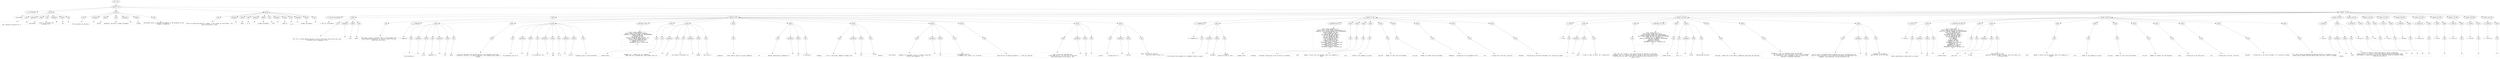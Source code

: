 digraph lpegNode {

node [fontname=Helvetica]
edge [style=dashed]

doc_0 [label="doc - 242"]


doc_0 -> { section_1}
{rank=same; section_1}

section_1 [label="section: 1-14"]


// END RANK doc_0

section_1 -> { header_2 prose_3 prose_4 prose_5 section_6}
{rank=same; header_2 prose_3 prose_4 prose_5 section_6}

header_2 [label="1 : Concordance"]

prose_3 [label="prose"]

prose_4 [label="prose"]

prose_5 [label="prose"]

section_6 [label="section: 15-240"]


// END RANK section_1

header_2 -> leaf_7
leaf_7  [color=Gray,shape=rectangle,fontname=Inconsolata,label="* Concordance"]
// END RANK header_2

prose_3 -> { raw_8 prespace_9 bold_10 raw_11 prespace_12 literal_13 raw_14}
{rank=same; raw_8 prespace_9 bold_10 raw_11 prespace_12 literal_13 raw_14}

raw_8 [label="raw"]

prespace_9 [label="prespace"]

bold_10 [label="bold"]

raw_11 [label="raw"]

prespace_12 [label="prespace"]

literal_13 [label="literal"]

raw_14 [label="raw"]


// END RANK prose_3

raw_8 -> leaf_15
leaf_15  [color=Gray,shape=rectangle,fontname=Inconsolata,label="

  This contains the SQLite for a"]
// END RANK raw_8

prespace_9 -> leaf_16
leaf_16  [color=Gray,shape=rectangle,fontname=Inconsolata,label=" "]
// END RANK prespace_9

bold_10 -> leaf_17
leaf_17  [color=Gray,shape=rectangle,fontname=Inconsolata,label="concordance"]
// END RANK bold_10

raw_11 -> leaf_18
leaf_18  [color=Gray,shape=rectangle,fontname=Inconsolata,label=", which is in essence the
co-product of a"]
// END RANK raw_11

prespace_12 -> leaf_19
leaf_19  [color=Gray,shape=rectangle,fontname=Inconsolata,label=" "]
// END RANK prespace_12

literal_13 -> leaf_20
leaf_20  [color=Gray,shape=rectangle,fontname=Inconsolata,label="Doc"]
// END RANK literal_13

raw_14 -> leaf_21
leaf_21  [color=Gray,shape=rectangle,fontname=Inconsolata,label=".
"]
// END RANK raw_14

prose_4 -> { raw_22 prespace_23 literal_24 raw_25 prespace_26 literal_27 raw_28}
{rank=same; raw_22 prespace_23 literal_24 raw_25 prespace_26 literal_27 raw_28}

raw_22 [label="raw"]

prespace_23 [label="prespace"]

literal_24 [label="literal"]

raw_25 [label="raw"]

prespace_26 [label="prespace"]

literal_27 [label="literal"]

raw_28 [label="raw"]


// END RANK prose_4

raw_22 -> leaf_29
leaf_29  [color=Gray,shape=rectangle,fontname=Inconsolata,label="
This describes two distinct"]
// END RANK raw_22

prespace_23 -> leaf_30
leaf_30  [color=Gray,shape=rectangle,fontname=Inconsolata,label=" "]
// END RANK prespace_23

literal_24 -> leaf_31
leaf_31  [color=Gray,shape=rectangle,fontname=Inconsolata,label="SQLite"]
// END RANK literal_24

raw_25 -> leaf_32
leaf_32  [color=Gray,shape=rectangle,fontname=Inconsolata,label=" databases, one held in common throughout"]
// END RANK raw_25

prespace_26 -> leaf_33
leaf_33  [color=Gray,shape=rectangle,fontname=Inconsolata,label=""]
// END RANK prespace_26

literal_27 -> leaf_34
leaf_34  [color=Gray,shape=rectangle,fontname=Inconsolata,label="bridge"]
// END RANK literal_27

raw_28 -> leaf_35
leaf_35  [color=Gray,shape=rectangle,fontname=Inconsolata,label=" and another which is personal and depends on the documents on the
computer in question.
"]
// END RANK raw_28

prose_5 -> { raw_36 prespace_37 literal_38 raw_39 prespace_40 literal_41 raw_42 prespace_43 literal_44 raw_45 prespace_46 literal_47 raw_48}
{rank=same; raw_36 prespace_37 literal_38 raw_39 prespace_40 literal_41 raw_42 prespace_43 literal_44 raw_45 prespace_46 literal_47 raw_48}

raw_36 [label="raw"]

prespace_37 [label="prespace"]

literal_38 [label="literal"]

raw_39 [label="raw"]

prespace_40 [label="prespace"]

literal_41 [label="literal"]

raw_42 [label="raw"]

prespace_43 [label="prespace"]

literal_44 [label="literal"]

raw_45 [label="raw"]

prespace_46 [label="prespace"]

literal_47 [label="literal"]

raw_48 [label="raw"]


// END RANK prose_5

raw_36 -> leaf_49
leaf_49  [color=Gray,shape=rectangle,fontname=Inconsolata,label="
These are merged and queried in common, so the schema are interleaved.  The
basic distinction is that"]
// END RANK raw_36

prespace_37 -> leaf_50
leaf_50  [color=Gray,shape=rectangle,fontname=Inconsolata,label=" "]
// END RANK prespace_37

literal_38 -> leaf_51
leaf_51  [color=Gray,shape=rectangle,fontname=Inconsolata,label="table"]
// END RANK literal_38

raw_39 -> leaf_52
leaf_52  [color=Gray,shape=rectangle,fontname=Inconsolata,label=" is in"]
// END RANK raw_39

prespace_40 -> leaf_53
leaf_53  [color=Gray,shape=rectangle,fontname=Inconsolata,label=" "]
// END RANK prespace_40

literal_41 -> leaf_54
leaf_54  [color=Gray,shape=rectangle,fontname=Inconsolata,label="bridge.cyclopedia"]
// END RANK literal_41

raw_42 -> leaf_55
leaf_55  [color=Gray,shape=rectangle,fontname=Inconsolata,label=", and"]
// END RANK raw_42

prespace_43 -> leaf_56
leaf_56  [color=Gray,shape=rectangle,fontname=Inconsolata,label=" "]
// END RANK prespace_43

literal_44 -> leaf_57
leaf_57  [color=Gray,shape=rectangle,fontname=Inconsolata,label="table_in"]
// END RANK literal_44

raw_45 -> leaf_58
leaf_58  [color=Gray,shape=rectangle,fontname=Inconsolata,label="
is in"]
// END RANK raw_45

prespace_46 -> leaf_59
leaf_59  [color=Gray,shape=rectangle,fontname=Inconsolata,label=" "]
// END RANK prespace_46

literal_47 -> leaf_60
leaf_60  [color=Gray,shape=rectangle,fontname=Inconsolata,label="bridge.concordance"]
// END RANK literal_47

raw_48 -> leaf_61
leaf_61  [color=Gray,shape=rectangle,fontname=Inconsolata,label=".

"]
// END RANK raw_48

section_6 -> { header_62 prose_63 prose_64 section_65 section_66 section_67 section_68 section_69 section_70 section_71 section_72 section_73 section_74 section_75 section_76 section_77 section_78}
{rank=same; header_62 prose_63 prose_64 section_65 section_66 section_67 section_68 section_69 section_70 section_71 section_72 section_73 section_74 section_75 section_76 section_77 section_78}

header_62 [label="2 : SQL for concordance"]

prose_63 [label="prose"]

prose_64 [label="prose"]

section_65 [label="section: 24-76"]

section_66 [label="section: 77-121"]

section_67 [label="section: 122-162"]

section_68 [label="section: 163-213"]

section_69 [label="section: 214-221"]

section_70 [label="section: 222-224"]

section_71 [label="section: 225-226"]

section_72 [label="section: 227-228"]

section_73 [label="section: 229-230"]

section_74 [label="section: 231-233"]

section_75 [label="section: 234-236"]

section_76 [label="section: 237-238"]

section_77 [label="section: 239-240"]

section_78 [label="section: 241-242"]


// END RANK section_6

header_62 -> leaf_79
leaf_79  [color=Gray,shape=rectangle,fontname=Inconsolata,label="** SQL for concordance"]
// END RANK header_62

prose_63 -> { raw_80 prespace_81 literal_82 raw_83}
{rank=same; raw_80 prespace_81 literal_82 raw_83}

raw_80 [label="raw"]

prespace_81 [label="prespace"]

literal_82 [label="literal"]

raw_83 [label="raw"]


// END RANK prose_63

raw_80 -> leaf_84
leaf_84  [color=Gray,shape=rectangle,fontname=Inconsolata,label="

This file is being handled specially since we lack both transclusion and a way
to handle non-Lua languages in the"]
// END RANK raw_80

prespace_81 -> leaf_85
leaf_85  [color=Gray,shape=rectangle,fontname=Inconsolata,label=" "]
// END RANK prespace_81

literal_82 -> leaf_86
leaf_86  [color=Gray,shape=rectangle,fontname=Inconsolata,label="knit"]
// END RANK literal_82

raw_83 -> leaf_87
leaf_87  [color=Gray,shape=rectangle,fontname=Inconsolata,label=" phase.
"]
// END RANK raw_83

prose_64 -> { raw_88}
{rank=same; raw_88}

raw_88 [label="raw"]


// END RANK prose_64

raw_88 -> leaf_89
leaf_89  [color=Gray,shape=rectangle,fontname=Inconsolata,label="
The luajit script to translate this to [[concordance.orb]
[@concordance/concordance]] is found at [[sql-strip.lua]
[@/etc/sql-strip.lua]].
"]
// END RANK raw_88

section_65 -> { header_90 prose_91 prose_92 prose_93 codeblock_94 prose_95 prose_96 prose_97 prose_98 prose_99 prose_100 prose_101 prose_102 prose_103}
{rank=same; header_90 prose_91 prose_92 prose_93 codeblock_94 prose_95 prose_96 prose_97 prose_98 prose_99 prose_100 prose_101 prose_102 prose_103}

header_90 [label="3 : codepoint"]

prose_91 [label="prose"]

prose_92 [label="prose"]

prose_93 [label="prose"]

codeblock_94 [label="code block 35-48"]

prose_95 [label="prose"]

prose_96 [label="prose"]

prose_97 [label="prose"]

prose_98 [label="prose"]

prose_99 [label="prose"]

prose_100 [label="prose"]

prose_101 [label="prose"]

prose_102 [label="prose"]

prose_103 [label="prose"]


// END RANK section_65

header_90 -> leaf_104
leaf_104  [color=Gray,shape=rectangle,fontname=Inconsolata,label="*** codepoint"]
// END RANK header_90

prose_91 -> { raw_105 prespace_106 literal_107 raw_108 prespace_109 literal_110 raw_111}
{rank=same; raw_105 prespace_106 literal_107 raw_108 prespace_109 literal_110 raw_111}

raw_105 [label="raw"]

prespace_106 [label="prespace"]

literal_107 [label="literal"]

raw_108 [label="raw"]

prespace_109 [label="prespace"]

literal_110 [label="literal"]

raw_111 [label="raw"]


// END RANK prose_91

raw_105 -> leaf_112
leaf_112  [color=Gray,shape=rectangle,fontname=Inconsolata,label="

This decribes an"]
// END RANK raw_105

prespace_106 -> leaf_113
leaf_113  [color=Gray,shape=rectangle,fontname=Inconsolata,label=" "]
// END RANK prespace_106

literal_107 -> leaf_114
leaf_114  [color=Gray,shape=rectangle,fontname=Inconsolata,label="ortho"]
// END RANK literal_107

raw_108 -> leaf_115
leaf_115  [color=Gray,shape=rectangle,fontname=Inconsolata,label=" codepoint in"]
// END RANK raw_108

prespace_109 -> leaf_116
leaf_116  [color=Gray,shape=rectangle,fontname=Inconsolata,label=" "]
// END RANK prespace_109

literal_110 -> leaf_117
leaf_117  [color=Gray,shape=rectangle,fontname=Inconsolata,label="utf"]
// END RANK literal_110

raw_111 -> leaf_118
leaf_118  [color=Gray,shape=rectangle,fontname=Inconsolata,label=" space.
"]
// END RANK raw_111

prose_92 -> { raw_119}
{rank=same; raw_119}

raw_119 [label="raw"]


// END RANK prose_92

raw_119 -> leaf_120
leaf_120  [color=Gray,shape=rectangle,fontname=Inconsolata,label="
Since this descends from Unicode and will stay compatible with that,
it defines a version, so a given codepoint is not unique except within a
version.
"]
// END RANK raw_119

prose_93 -> { raw_121 prespace_122 literal_123 raw_124 prespace_125 literal_126 raw_127 prespace_128 literal_129 raw_130}
{rank=same; raw_121 prespace_122 literal_123 raw_124 prespace_125 literal_126 raw_127 prespace_128 literal_129 raw_130}

raw_121 [label="raw"]

prespace_122 [label="prespace"]

literal_123 [label="literal"]

raw_124 [label="raw"]

prespace_125 [label="prespace"]

literal_126 [label="literal"]

raw_127 [label="raw"]

prespace_128 [label="prespace"]

literal_129 [label="literal"]

raw_130 [label="raw"]


// END RANK prose_93

raw_121 -> leaf_131
leaf_131  [color=Gray,shape=rectangle,fontname=Inconsolata,label="
Orb documents will be in"]
// END RANK raw_121

prespace_122 -> leaf_132
leaf_132  [color=Gray,shape=rectangle,fontname=Inconsolata,label=" "]
// END RANK prespace_122

literal_123 -> leaf_133
leaf_133  [color=Gray,shape=rectangle,fontname=Inconsolata,label="utf"]
// END RANK literal_123

raw_124 -> leaf_134
leaf_134  [color=Gray,shape=rectangle,fontname=Inconsolata,label=", no exceptions, but"]
// END RANK raw_124

prespace_125 -> leaf_135
leaf_135  [color=Gray,shape=rectangle,fontname=Inconsolata,label=" "]
// END RANK prespace_125

literal_126 -> leaf_136
leaf_136  [color=Gray,shape=rectangle,fontname=Inconsolata,label="ggg"]
// END RANK literal_126

raw_127 -> leaf_137
leaf_137  [color=Gray,shape=rectangle,fontname=Inconsolata,label=" is in"]
// END RANK raw_127

prespace_128 -> leaf_138
leaf_138  [color=Gray,shape=rectangle,fontname=Inconsolata,label=" "]
// END RANK prespace_128

literal_129 -> leaf_139
leaf_139  [color=Gray,shape=rectangle,fontname=Inconsolata,label="Latin-1"]
// END RANK literal_129

raw_130 -> leaf_140
leaf_140  [color=Gray,shape=rectangle,fontname=Inconsolata,label="
encoding, which is quite different.
"]
// END RANK raw_130

codeblock_94 -> leaf_141
leaf_141  [color=Gray,shape=rectangle,fontname=Inconsolata,label="local create_codepoint = [[
CREATE TABLE IF NOT EXISTS codepoint (
   codepoint_id INTEGER PRIMARY KEY AUTOINCREMENT,
   codevalue NOT NULL,
   utf INTEGER default 1,
   category STRING NOT NULL DEFAULT 'utf',
   version STRING UNIQUE NOT NULL,
   destription STRING NOT NULL,
   FOREIGN KEY version
      REFERENCES versin (version_ID)
);
]]"]
// END RANK codeblock_94

prose_95 -> { raw_142}
{rank=same; raw_142}

raw_142 [label="raw"]


// END RANK prose_95

raw_142 -> leaf_143
leaf_143  [color=Gray,shape=rectangle,fontname=Inconsolata,label="
- Schema fields :
"]
// END RANK raw_142

prose_96 -> { raw_144 prespace_145 literal_146 raw_147 prespace_148 literal_149 raw_150}
{rank=same; raw_144 prespace_145 literal_146 raw_147 prespace_148 literal_149 raw_150}

raw_144 [label="raw"]

prespace_145 [label="prespace"]

literal_146 [label="literal"]

raw_147 [label="raw"]

prespace_148 [label="prespace"]

literal_149 [label="literal"]

raw_150 [label="raw"]


// END RANK prose_96

raw_144 -> leaf_151
leaf_151  [color=Gray,shape=rectangle,fontname=Inconsolata,label="
   - codepoint_id :  Primary key for codepoint.
                     Note that this includes more code schemes than just
                    "]
// END RANK raw_144

prespace_145 -> leaf_152
leaf_152  [color=Gray,shape=rectangle,fontname=Inconsolata,label=" "]
// END RANK prespace_145

literal_146 -> leaf_153
leaf_153  [color=Gray,shape=rectangle,fontname=Inconsolata,label="utf"]
// END RANK literal_146

raw_147 -> leaf_154
leaf_154  [color=Gray,shape=rectangle,fontname=Inconsolata,label=", we intend to represent e.g."]
// END RANK raw_147

prespace_148 -> leaf_155
leaf_155  [color=Gray,shape=rectangle,fontname=Inconsolata,label=" "]
// END RANK prespace_148

literal_149 -> leaf_156
leaf_156  [color=Gray,shape=rectangle,fontname=Inconsolata,label="EBCDIC"]
// END RANK literal_149

raw_150 -> leaf_157
leaf_157  [color=Gray,shape=rectangle,fontname=Inconsolata,label=" and =Latin-1.
"]
// END RANK raw_150

prose_97 -> { raw_158}
{rank=same; raw_158}

raw_158 [label="raw"]


// END RANK prose_97

raw_158 -> leaf_159
leaf_159  [color=Gray,shape=rectangle,fontname=Inconsolata,label="
   - codevalue    :  Exact numeric value of a given codepoint.
"]
// END RANK raw_158

prose_98 -> { raw_160 prespace_161 literal_162 raw_163}
{rank=same; raw_160 prespace_161 literal_162 raw_163}

raw_160 [label="raw"]

prespace_161 [label="prespace"]

literal_162 [label="literal"]

raw_163 [label="raw"]


// END RANK prose_98

raw_160 -> leaf_164
leaf_164  [color=Gray,shape=rectangle,fontname=Inconsolata,label="
   - utf          :  Boolean identifying a codepoint as"]
// END RANK raw_160

prespace_161 -> leaf_165
leaf_165  [color=Gray,shape=rectangle,fontname=Inconsolata,label=" "]
// END RANK prespace_161

literal_162 -> leaf_166
leaf_166  [color=Gray,shape=rectangle,fontname=Inconsolata,label="utf"]
// END RANK literal_162

raw_163 -> leaf_167
leaf_167  [color=Gray,shape=rectangle,fontname=Inconsolata,label=" or otherwise.
"]
// END RANK raw_163

prose_99 -> { raw_168 prespace_169 literal_170 raw_171}
{rank=same; raw_168 prespace_169 literal_170 raw_171}

raw_168 [label="raw"]

prespace_169 [label="prespace"]

literal_170 [label="literal"]

raw_171 [label="raw"]


// END RANK prose_99

raw_168 -> leaf_172
leaf_172  [color=Gray,shape=rectangle,fontname=Inconsolata,label="
   - category     :  This is the actual codepoint category and"]
// END RANK raw_168

prespace_169 -> leaf_173
leaf_173  [color=Gray,shape=rectangle,fontname=Inconsolata,label=" "]
// END RANK prespace_169

literal_170 -> leaf_174
leaf_174  [color=Gray,shape=rectangle,fontname=Inconsolata,label="utf"]
// END RANK literal_170

raw_171 -> leaf_175
leaf_175  [color=Gray,shape=rectangle,fontname=Inconsolata,label=" is the
                     default.
"]
// END RANK raw_171

prose_100 -> { raw_176 prespace_177 literal_178 raw_179}
{rank=same; raw_176 prespace_177 literal_178 raw_179}

raw_176 [label="raw"]

prespace_177 [label="prespace"]

literal_178 [label="literal"]

raw_179 [label="raw"]


// END RANK prose_100

raw_176 -> leaf_180
leaf_180  [color=Gray,shape=rectangle,fontname=Inconsolata,label="
   - description  :  Somewhat of a misnomer, this is a unique string that
                     defines the codepoint.  In"]
// END RANK raw_176

prespace_177 -> leaf_181
leaf_181  [color=Gray,shape=rectangle,fontname=Inconsolata,label=" "]
// END RANK prespace_177

literal_178 -> leaf_182
leaf_182  [color=Gray,shape=rectangle,fontname=Inconsolata,label="utf"]
// END RANK literal_178

raw_179 -> leaf_183
leaf_183  [color=Gray,shape=rectangle,fontname=Inconsolata,label=" an example would be
                     «∞ INFINITY utf: U+221E, utf: E2 88 9E».
"]
// END RANK raw_179

prose_101 -> { raw_184}
{rank=same; raw_184}

raw_184 [label="raw"]


// END RANK prose_101

raw_184 -> leaf_185
leaf_185  [color=Gray,shape=rectangle,fontname=Inconsolata,label="
                     Note the use of double guillemets: «», they are required.
"]
// END RANK raw_184

prose_102 -> { raw_186 prespace_187 literal_188 raw_189}
{rank=same; raw_186 prespace_187 literal_188 raw_189}

raw_186 [label="raw"]

prespace_187 [label="prespace"]

literal_188 [label="literal"]

raw_189 [label="raw"]


// END RANK prose_102

raw_186 -> leaf_190
leaf_190  [color=Gray,shape=rectangle,fontname=Inconsolata,label="
                     Latin-1 would say something like
                     «¬ NOT SIGN Latin-1: etc» but the not sign and
                     description would all be Latin-1, not"]
// END RANK raw_186

prespace_187 -> leaf_191
leaf_191  [color=Gray,shape=rectangle,fontname=Inconsolata,label=" "]
// END RANK prespace_187

literal_188 -> leaf_192
leaf_192  [color=Gray,shape=rectangle,fontname=Inconsolata,label="utf"]
// END RANK literal_188

raw_189 -> leaf_193
leaf_193  [color=Gray,shape=rectangle,fontname=Inconsolata,label=".
"]
// END RANK raw_189

prose_103 -> { raw_194 prespace_195 literal_196 raw_197}
{rank=same; raw_194 prespace_195 literal_196 raw_197}

raw_194 [label="raw"]

prespace_195 [label="prespace"]

literal_196 [label="literal"]

raw_197 [label="raw"]


// END RANK prose_103

raw_194 -> leaf_198
leaf_198  [color=Gray,shape=rectangle,fontname=Inconsolata,label="
   - version      :  Foreign key to a"]
// END RANK raw_194

prespace_195 -> leaf_199
leaf_199  [color=Gray,shape=rectangle,fontname=Inconsolata,label=" "]
// END RANK prespace_195

literal_196 -> leaf_200
leaf_200  [color=Gray,shape=rectangle,fontname=Inconsolata,label="version"]
// END RANK literal_196

raw_197 -> leaf_201
leaf_201  [color=Gray,shape=rectangle,fontname=Inconsolata,label=" table. Not sure we actually
                     need this come to think of it.

"]
// END RANK raw_197

section_66 -> { header_202 prose_203 codeblock_204 prose_205 prose_206 prose_207 prose_208 prose_209 prose_210 prose_211 prose_212 prose_213}
{rank=same; header_202 prose_203 codeblock_204 prose_205 prose_206 prose_207 prose_208 prose_209 prose_210 prose_211 prose_212 prose_213}

header_202 [label="3 : codepoint_in"]

prose_203 [label="prose"]

codeblock_204 [label="code block 82-101"]

prose_205 [label="prose"]

prose_206 [label="prose"]

prose_207 [label="prose"]

prose_208 [label="prose"]

prose_209 [label="prose"]

prose_210 [label="prose"]

prose_211 [label="prose"]

prose_212 [label="prose"]

prose_213 [label="prose"]


// END RANK section_66

header_202 -> leaf_214
leaf_214  [color=Gray,shape=rectangle,fontname=Inconsolata,label="*** codepoint_in"]
// END RANK header_202

prose_203 -> { raw_215 prespace_216 literal_217 raw_218}
{rank=same; raw_215 prespace_216 literal_217 raw_218}

raw_215 [label="raw"]

prespace_216 [label="prespace"]

literal_217 [label="literal"]

raw_218 [label="raw"]


// END RANK prose_203

raw_215 -> leaf_219
leaf_219  [color=Gray,shape=rectangle,fontname=Inconsolata,label="

This defines the placement of a codepoint within a single"]
// END RANK raw_215

prespace_216 -> leaf_220
leaf_220  [color=Gray,shape=rectangle,fontname=Inconsolata,label=" "]
// END RANK prespace_216

literal_217 -> leaf_221
leaf_221  [color=Gray,shape=rectangle,fontname=Inconsolata,label="document"]
// END RANK literal_217

raw_218 -> leaf_222
leaf_222  [color=Gray,shape=rectangle,fontname=Inconsolata,label=", another
table we'll get to later.
"]
// END RANK raw_218

codeblock_204 -> leaf_223
leaf_223  [color=Gray,shape=rectangle,fontname=Inconsolata,label="local create_codepoint = [[
CREATE TABLE IF NOT EXISTS codepoint_in (
   codepoint_in_id INTEGER PRIMARY KEY AUTOINCREMENT,
   document UNIQUE, NOT NULL,
   disp INTEGER NOT NULL,
   wid INTEGER NOT NULL DEFAULT 1,
   line_num INTEGER NOT NULL,
   col_num INTEGER NOT NULL,
   codepoint INTEGER NOT NULL,
   doc INTEGER NOT NULL,
   document INTEGER NOT NULL,
   FOREIGN KEY codepoint
      REFERENCES codepoint (codepoint_id),
   FOREIGN KEY document
      REFERENCES document (document_id),
   FOREIGN KEY document
      REFERENCES document (document_id),
]]"]
// END RANK codeblock_204

prose_205 -> { raw_224}
{rank=same; raw_224}

raw_224 [label="raw"]


// END RANK prose_205

raw_224 -> leaf_225
leaf_225  [color=Gray,shape=rectangle,fontname=Inconsolata,label="
- Schema fields
"]
// END RANK raw_224

prose_206 -> { raw_226}
{rank=same; raw_226}

raw_226 [label="raw"]


// END RANK prose_206

raw_226 -> leaf_227
leaf_227  [color=Gray,shape=rectangle,fontname=Inconsolata,label="
   - document  :  Doccument foreign key to one version of a document.
"]
// END RANK raw_226

prose_207 -> { raw_228}
{rank=same; raw_228}

raw_228 [label="raw"]


// END RANK prose_207

raw_228 -> leaf_229
leaf_229  [color=Gray,shape=rectangle,fontname=Inconsolata,label="
   - disp      :  Number of bytes into the document where the codepoint is
                  found.
"]
// END RANK raw_228

prose_208 -> { raw_230}
{rank=same; raw_230}

raw_230 [label="raw"]


// END RANK prose_208

raw_230 -> leaf_231
leaf_231  [color=Gray,shape=rectangle,fontname=Inconsolata,label="
   - wid       :  Width of the codepoint in bytes.
"]
// END RANK raw_230

prose_209 -> { raw_232}
{rank=same; raw_232}

raw_232 [label="raw"]


// END RANK prose_209

raw_232 -> leaf_233
leaf_233  [color=Gray,shape=rectangle,fontname=Inconsolata,label="
   - line_num  :  Number of lines into the document.
"]
// END RANK raw_232

prose_210 -> { raw_234}
{rank=same; raw_234}

raw_234 [label="raw"]


// END RANK prose_210

raw_234 -> leaf_235
leaf_235  [color=Gray,shape=rectangle,fontname=Inconsolata,label="
   - col_num   :  Number of columns into the document.
"]
// END RANK raw_234

prose_211 -> { raw_236}
{rank=same; raw_236}

raw_236 [label="raw"]


// END RANK prose_211

raw_236 -> leaf_237
leaf_237  [color=Gray,shape=rectangle,fontname=Inconsolata,label="
   - codepoint :  Foreign key to the codepoint entry.
"]
// END RANK raw_236

prose_212 -> { raw_238}
{rank=same; raw_238}

raw_238 [label="raw"]


// END RANK prose_212

raw_238 -> leaf_239
leaf_239  [color=Gray,shape=rectangle,fontname=Inconsolata,label="
   - doc       :  Foreign key to the doc (revision).
"]
// END RANK raw_238

prose_213 -> { raw_240}
{rank=same; raw_240}

raw_240 [label="raw"]


// END RANK prose_213

raw_240 -> leaf_241
leaf_241  [color=Gray,shape=rectangle,fontname=Inconsolata,label="
   - document  :  Foreign key to the entire document, all revisions included.
"]
// END RANK raw_240

section_67 -> { header_242 prose_243 prose_244 codeblock_245 prose_246 prose_247 prose_248 prose_249 prose_250}
{rank=same; header_242 prose_243 prose_244 codeblock_245 prose_246 prose_247 prose_248 prose_249 prose_250}

header_242 [label="3 : word"]

prose_243 [label="prose"]

prose_244 [label="prose"]

codeblock_245 [label="code block 131-143"]

prose_246 [label="prose"]

prose_247 [label="prose"]

prose_248 [label="prose"]

prose_249 [label="prose"]

prose_250 [label="prose"]


// END RANK section_67

header_242 -> leaf_251
leaf_251  [color=Gray,shape=rectangle,fontname=Inconsolata,label="*** word"]
// END RANK header_242

prose_243 -> { raw_252 prespace_253 literal_254 raw_255}
{rank=same; raw_252 prespace_253 literal_254 raw_255}

raw_252 [label="raw"]

prespace_253 [label="prespace"]

literal_254 [label="literal"]

raw_255 [label="raw"]


// END RANK prose_243

raw_252 -> leaf_256
leaf_256  [color=Gray,shape=rectangle,fontname=Inconsolata,label="

A"]
// END RANK raw_252

prespace_253 -> leaf_257
leaf_257  [color=Gray,shape=rectangle,fontname=Inconsolata,label=" "]
// END RANK prespace_253

literal_254 -> leaf_258
leaf_258  [color=Gray,shape=rectangle,fontname=Inconsolata,label="word"]
// END RANK literal_254

raw_255 -> leaf_259
leaf_259  [color=Gray,shape=rectangle,fontname=Inconsolata,label=" is what is says, an entry for a single word.
"]
// END RANK raw_255

prose_244 -> { raw_260}
{rank=same; raw_260}

raw_260 [label="raw"]


// END RANK prose_244

raw_260 -> leaf_261
leaf_261  [color=Gray,shape=rectangle,fontname=Inconsolata,label="
Note that this concept is very much differently defined for different
languages, but it's coherent and modular enough to work with them smoothly,
granting that the name itself will be inaccurate when considering, say,
Semitic roots.
"]
// END RANK raw_260

codeblock_245 -> leaf_262
leaf_262  [color=Gray,shape=rectangle,fontname=Inconsolata,label="local create_word = [[
CREATE TABLE IF NOT EXISTS word (
   word_id INTEGER PRIMARY KEY AUTOINCREMENT,
   word STRING UNIQUE NOT NULL ON CONFLICT DO NOTHING,
   -- JSON array of codepoint_ids
   spelling BLOB NOT NULL ON CONFLICT DO NOTHING,
   thesaurus INTEGER,
   FOREIGN KEY thesaurus
      REFERENCES thesaurus (thesaurus_id)
);
]]"]
// END RANK codeblock_245

prose_246 -> { raw_263}
{rank=same; raw_263}

raw_263 [label="raw"]


// END RANK prose_246

raw_263 -> leaf_264
leaf_264  [color=Gray,shape=rectangle,fontname=Inconsolata,label="
- Schema fields
"]
// END RANK raw_263

prose_247 -> { raw_265 prespace_266 bold_267 raw_268}
{rank=same; raw_265 prespace_266 bold_267 raw_268}

raw_265 [label="raw"]

prespace_266 [label="prespace"]

bold_267 [label="bold"]

raw_268 [label="raw"]


// END RANK prose_247

raw_265 -> leaf_269
leaf_269  [color=Gray,shape=rectangle,fontname=Inconsolata,label="
   - word : A"]
// END RANK raw_265

prespace_266 -> leaf_270
leaf_270  [color=Gray,shape=rectangle,fontname=Inconsolata,label=" "]
// END RANK prespace_266

bold_267 -> leaf_271
leaf_271  [color=Gray,shape=rectangle,fontname=Inconsolata,label="string"]
// END RANK bold_267

raw_268 -> leaf_272
leaf_272  [color=Gray,shape=rectangle,fontname=Inconsolata,label=" representing the word.
"]
// END RANK raw_268

prose_248 -> { raw_273}
{rank=same; raw_273}

raw_273 [label="raw"]


// END RANK prose_248

raw_273 -> leaf_274
leaf_274  [color=Gray,shape=rectangle,fontname=Inconsolata,label="
   - spelling : JSON array of the numeric codepoints specifying the spelling.
"]
// END RANK raw_273

prose_249 -> { raw_275}
{rank=same; raw_275}

raw_275 [label="raw"]


// END RANK prose_249

raw_275 -> leaf_276
leaf_276  [color=Gray,shape=rectangle,fontname=Inconsolata,label="
   - thesaurus :  Key to a thesaurus entry for the word.
                  The thesaurus will have dictionary fields and is intended
                  for translation across languages as well as within them.
                  Basically a personal wiktionary.

"]
// END RANK raw_275

prose_250 -> { raw_277 prespace_278 literal_279 raw_280}
{rank=same; raw_277 prespace_278 literal_279 raw_280}

raw_277 [label="raw"]

prespace_278 [label="prespace"]

literal_279 [label="literal"]

raw_280 [label="raw"]


// END RANK prose_250

raw_277 -> leaf_281
leaf_281  [color=Gray,shape=rectangle,fontname=Inconsolata,label="
word is fairly straightforward to populate as we go, although the exact
rules for what constitutes a word and what punctuation and whitespace vary
somewhat, the differences are well defined by the"]
// END RANK raw_277

prespace_278 -> leaf_282
leaf_282  [color=Gray,shape=rectangle,fontname=Inconsolata,label=" "]
// END RANK prespace_278

literal_279 -> leaf_283
leaf_283  [color=Gray,shape=rectangle,fontname=Inconsolata,label="utf"]
// END RANK literal_279

raw_280 -> leaf_284
leaf_284  [color=Gray,shape=rectangle,fontname=Inconsolata,label=" standard, wo we merely
 aad new ones as we find them.

"]
// END RANK raw_280

section_68 -> { header_285 prose_286 codeblock_287 prose_288 prose_289 prose_290 prose_291 prose_292 prose_293 prose_294 prose_295 prose_296 prose_297}
{rank=same; header_285 prose_286 codeblock_287 prose_288 prose_289 prose_290 prose_291 prose_292 prose_293 prose_294 prose_295 prose_296 prose_297}

header_285 [label="3 : word_in"]

prose_286 [label="prose"]

codeblock_287 [label="code block 167-186"]

prose_288 [label="prose"]

prose_289 [label="prose"]

prose_290 [label="prose"]

prose_291 [label="prose"]

prose_292 [label="prose"]

prose_293 [label="prose"]

prose_294 [label="prose"]

prose_295 [label="prose"]

prose_296 [label="prose"]

prose_297 [label="prose"]


// END RANK section_68

header_285 -> leaf_298
leaf_298  [color=Gray,shape=rectangle,fontname=Inconsolata,label="*** word_in"]
// END RANK header_285

prose_286 -> { raw_299 prespace_300 literal_301 raw_302}
{rank=same; raw_299 prespace_300 literal_301 raw_302}

raw_299 [label="raw"]

prespace_300 [label="prespace"]

literal_301 [label="literal"]

raw_302 [label="raw"]


// END RANK prose_286

raw_299 -> leaf_303
leaf_303  [color=Gray,shape=rectangle,fontname=Inconsolata,label="

Table representing a single word in a given"]
// END RANK raw_299

prespace_300 -> leaf_304
leaf_304  [color=Gray,shape=rectangle,fontname=Inconsolata,label=" "]
// END RANK prespace_300

literal_301 -> leaf_305
leaf_305  [color=Gray,shape=rectangle,fontname=Inconsolata,label="Doc"]
// END RANK literal_301

raw_302 -> leaf_306
leaf_306  [color=Gray,shape=rectangle,fontname=Inconsolata,label=".
"]
// END RANK raw_302

codeblock_287 -> leaf_307
leaf_307  [color=Gray,shape=rectangle,fontname=Inconsolata,label="local create_word = [[
CREATE TABLE IF NOT EXISTS word_in (
   word_in_id INTEGER PRIMARY KEY AUTOINCREMENT,
   word_repr STRING NOT NULL,
   disp INTEGER NOT NULL,
   wid INTEGER NOT NULL DEFAULT 1,
   line_num INTEGER NOT NULL,
   col_num INTEGER NOT NULL,
   word INTEGER,
   doc INTEGER,
   document INTEGER,
   FOREIGN KEY word
      REFERENCES word (word_id),
   FOREIGN KEY doc
      REFERENCE doc (doc_id)
   FOREIGN KEY document
      REFERENCES document (document_id),
]]"]
// END RANK codeblock_287

prose_288 -> { raw_308}
{rank=same; raw_308}

raw_308 [label="raw"]


// END RANK prose_288

raw_308 -> leaf_309
leaf_309  [color=Gray,shape=rectangle,fontname=Inconsolata,label="
- Schema fields
"]
// END RANK raw_308

prose_289 -> { raw_310 prespace_311 bold_312 raw_313}
{rank=same; raw_310 prespace_311 bold_312 raw_313}

raw_310 [label="raw"]

prespace_311 [label="prespace"]

bold_312 [label="bold"]

raw_313 [label="raw"]


// END RANK prose_289

raw_310 -> leaf_314
leaf_314  [color=Gray,shape=rectangle,fontname=Inconsolata,label="
   - word_repr :  A"]
// END RANK raw_310

prespace_311 -> leaf_315
leaf_315  [color=Gray,shape=rectangle,fontname=Inconsolata,label=" "]
// END RANK prespace_311

bold_312 -> leaf_316
leaf_316  [color=Gray,shape=rectangle,fontname=Inconsolata,label="string"]
// END RANK bold_312

raw_313 -> leaf_317
leaf_317  [color=Gray,shape=rectangle,fontname=Inconsolata,label=" representing the word.
                  Important because we don't consider zebra and zebras two
                  different words.
"]
// END RANK raw_313

prose_290 -> { raw_318}
{rank=same; raw_318}

raw_318 [label="raw"]


// END RANK prose_290

raw_318 -> leaf_319
leaf_319  [color=Gray,shape=rectangle,fontname=Inconsolata,label="
   - disp      :  Number of bytes into the document where the codepoint is
                  found.
"]
// END RANK raw_318

prose_291 -> { raw_320}
{rank=same; raw_320}

raw_320 [label="raw"]


// END RANK prose_291

raw_320 -> leaf_321
leaf_321  [color=Gray,shape=rectangle,fontname=Inconsolata,label="
   - wid       :  Width of the codepoint in bytes.
"]
// END RANK raw_320

prose_292 -> { raw_322}
{rank=same; raw_322}

raw_322 [label="raw"]


// END RANK prose_292

raw_322 -> leaf_323
leaf_323  [color=Gray,shape=rectangle,fontname=Inconsolata,label="
   - line_num  :  Number of lines into the document.
"]
// END RANK raw_322

prose_293 -> { raw_324}
{rank=same; raw_324}

raw_324 [label="raw"]


// END RANK prose_293

raw_324 -> leaf_325
leaf_325  [color=Gray,shape=rectangle,fontname=Inconsolata,label="
   - col_num   :  Number of columns into the document.
"]
// END RANK raw_324

prose_294 -> { raw_326}
{rank=same; raw_326}

raw_326 [label="raw"]


// END RANK prose_294

raw_326 -> leaf_327
leaf_327  [color=Gray,shape=rectangle,fontname=Inconsolata,label="
   - word      :  Foreign key to the word entry.
"]
// END RANK raw_326

prose_295 -> { raw_328}
{rank=same; raw_328}

raw_328 [label="raw"]


// END RANK prose_295

raw_328 -> leaf_329
leaf_329  [color=Gray,shape=rectangle,fontname=Inconsolata,label="
   - doc       :  Foreign key to the doc (revision).
"]
// END RANK raw_328

prose_296 -> { raw_330}
{rank=same; raw_330}

raw_330 [label="raw"]


// END RANK prose_296

raw_330 -> leaf_331
leaf_331  [color=Gray,shape=rectangle,fontname=Inconsolata,label="
   - document  :  Foreign key to the entire document, all revisions included.

"]
// END RANK raw_330

prose_297 -> { raw_332}
{rank=same; raw_332}

raw_332 [label="raw"]


// END RANK prose_297

raw_332 -> leaf_333
leaf_333  [color=Gray,shape=rectangle,fontname=Inconsolata,label="
This table should be deduplicated between editions of documents to save
storage space; adding one word should cause one line's worth of changes.

"]
// END RANK raw_332

section_69 -> { header_334 prose_335}
{rank=same; header_334 prose_335}

header_334 [label="3 : phrase"]

prose_335 [label="prose"]


// END RANK section_69

header_334 -> leaf_336
leaf_336  [color=Gray,shape=rectangle,fontname=Inconsolata,label="*** phrase"]
// END RANK header_334

prose_335 -> { raw_337 prespace_338 literal_339 raw_340}
{rank=same; raw_337 prespace_338 literal_339 raw_340}

raw_337 [label="raw"]

prespace_338 [label="prespace"]

literal_339 [label="literal"]

raw_340 [label="raw"]


// END RANK prose_335

raw_337 -> leaf_341
leaf_341  [color=Gray,shape=rectangle,fontname=Inconsolata,label="

Unlike"]
// END RANK raw_337

prespace_338 -> leaf_342
leaf_342  [color=Gray,shape=rectangle,fontname=Inconsolata,label=" "]
// END RANK prespace_338

literal_339 -> leaf_343
leaf_343  [color=Gray,shape=rectangle,fontname=Inconsolata,label="word"]
// END RANK literal_339

raw_340 -> leaf_344
leaf_344  [color=Gray,shape=rectangle,fontname=Inconsolata,label=" there's no good or linear algorithm for phrase recognition,
populating this is a matter of natural languag processing and making these
concordances is moderately expensive and should be saved for editions rather
than just any orb run.

"]
// END RANK raw_340

section_70 -> { header_345 prose_346}
{rank=same; header_345 prose_346}

header_345 [label="3 : phrase_in"]

prose_346 [label="prose"]


// END RANK section_70

header_345 -> leaf_347
leaf_347  [color=Gray,shape=rectangle,fontname=Inconsolata,label="*** phrase_in"]
// END RANK header_345

prose_346 -> { raw_348}
{rank=same; raw_348}

raw_348 [label="raw"]


// END RANK prose_346

raw_348 -> leaf_349
leaf_349  [color=Gray,shape=rectangle,fontname=Inconsolata,label="

"]
// END RANK raw_348

section_71 -> { header_350 prose_351}
{rank=same; header_350 prose_351}

header_350 [label="3 : line"]

prose_351 [label="prose"]


// END RANK section_71

header_350 -> leaf_352
leaf_352  [color=Gray,shape=rectangle,fontname=Inconsolata,label="*** line"]
// END RANK header_350

prose_351 -> { raw_353}
{rank=same; raw_353}

raw_353 [label="raw"]


// END RANK prose_351

raw_353 -> leaf_354
leaf_354  [color=Gray,shape=rectangle,fontname=Inconsolata,label="
"]
// END RANK raw_353

section_72 -> { header_355 prose_356}
{rank=same; header_355 prose_356}

header_355 [label="3 : line_in"]

prose_356 [label="prose"]


// END RANK section_72

header_355 -> leaf_357
leaf_357  [color=Gray,shape=rectangle,fontname=Inconsolata,label="*** line_in"]
// END RANK header_355

prose_356 -> { raw_358}
{rank=same; raw_358}

raw_358 [label="raw"]


// END RANK prose_356

raw_358 -> leaf_359
leaf_359  [color=Gray,shape=rectangle,fontname=Inconsolata,label="
"]
// END RANK raw_358

section_73 -> { header_360 prose_361}
{rank=same; header_360 prose_361}

header_360 [label="3 : sentence"]

prose_361 [label="prose"]


// END RANK section_73

header_360 -> leaf_362
leaf_362  [color=Gray,shape=rectangle,fontname=Inconsolata,label="*** sentence"]
// END RANK header_360

prose_361 -> { raw_363}
{rank=same; raw_363}

raw_363 [label="raw"]


// END RANK prose_361

raw_363 -> leaf_364
leaf_364  [color=Gray,shape=rectangle,fontname=Inconsolata,label="
"]
// END RANK raw_363

section_74 -> { header_365 prose_366}
{rank=same; header_365 prose_366}

header_365 [label="3 : sentence_in"]

prose_366 [label="prose"]


// END RANK section_74

header_365 -> leaf_367
leaf_367  [color=Gray,shape=rectangle,fontname=Inconsolata,label="*** sentence_in"]
// END RANK header_365

prose_366 -> { raw_368}
{rank=same; raw_368}

raw_368 [label="raw"]


// END RANK prose_366

raw_368 -> leaf_369
leaf_369  [color=Gray,shape=rectangle,fontname=Inconsolata,label="

"]
// END RANK raw_368

section_75 -> { header_370 prose_371}
{rank=same; header_370 prose_371}

header_370 [label="3 : block"]

prose_371 [label="prose"]


// END RANK section_75

header_370 -> leaf_372
leaf_372  [color=Gray,shape=rectangle,fontname=Inconsolata,label="*** block"]
// END RANK header_370

prose_371 -> { raw_373}
{rank=same; raw_373}

raw_373 [label="raw"]


// END RANK prose_371

raw_373 -> leaf_374
leaf_374  [color=Gray,shape=rectangle,fontname=Inconsolata,label="

"]
// END RANK raw_373

section_76 -> { header_375 prose_376}
{rank=same; header_375 prose_376}

header_375 [label="3 : block_in"]

prose_376 [label="prose"]


// END RANK section_76

header_375 -> leaf_377
leaf_377  [color=Gray,shape=rectangle,fontname=Inconsolata,label="*** block_in"]
// END RANK header_375

prose_376 -> { raw_378}
{rank=same; raw_378}

raw_378 [label="raw"]


// END RANK prose_376

raw_378 -> leaf_379
leaf_379  [color=Gray,shape=rectangle,fontname=Inconsolata,label="
"]
// END RANK raw_378

section_77 -> { header_380 prose_381}
{rank=same; header_380 prose_381}

header_380 [label="3 : section"]

prose_381 [label="prose"]


// END RANK section_77

header_380 -> leaf_382
leaf_382  [color=Gray,shape=rectangle,fontname=Inconsolata,label="*** section"]
// END RANK header_380

prose_381 -> { raw_383}
{rank=same; raw_383}

raw_383 [label="raw"]


// END RANK prose_381

raw_383 -> leaf_384
leaf_384  [color=Gray,shape=rectangle,fontname=Inconsolata,label="
"]
// END RANK raw_383

section_78 -> { header_385 prose_386}
{rank=same; header_385 prose_386}

header_385 [label="3 : section_in"]

prose_386 [label="prose"]


// END RANK section_78

header_385 -> leaf_387
leaf_387  [color=Gray,shape=rectangle,fontname=Inconsolata,label="*** section_in"]
// END RANK header_385

prose_386 -> { raw_388}
{rank=same; raw_388}

raw_388 [label="raw"]


// END RANK prose_386

raw_388 -> leaf_389
leaf_389  [color=Gray,shape=rectangle,fontname=Inconsolata,label="
"]
// END RANK raw_388


}

